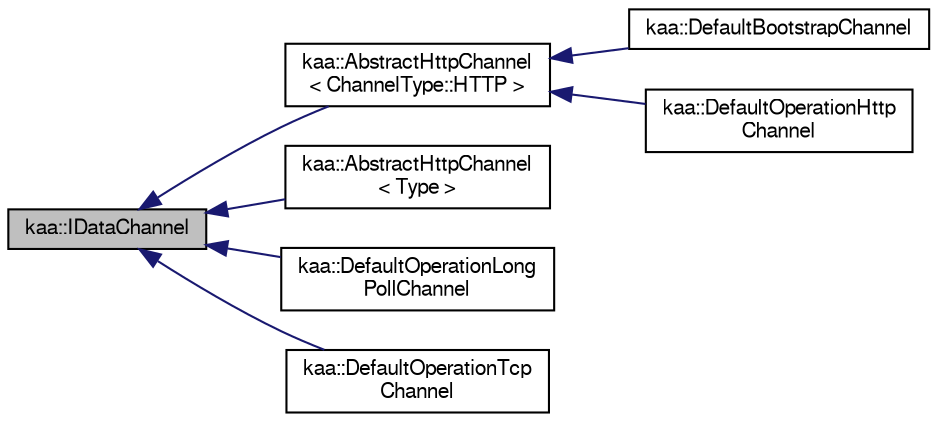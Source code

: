 digraph "kaa::IDataChannel"
{
  bgcolor="transparent";
  edge [fontname="FreeSans",fontsize="10",labelfontname="FreeSans",labelfontsize="10"];
  node [fontname="FreeSans",fontsize="10",shape=record];
  rankdir="LR";
  Node1 [label="kaa::IDataChannel",height=0.2,width=0.4,color="black", fillcolor="grey75", style="filled" fontcolor="black"];
  Node1 -> Node2 [dir="back",color="midnightblue",fontsize="10",style="solid",fontname="FreeSans"];
  Node2 [label="kaa::AbstractHttpChannel\l\< ChannelType::HTTP \>",height=0.2,width=0.4,color="black",URL="$classkaa_1_1AbstractHttpChannel.html"];
  Node2 -> Node3 [dir="back",color="midnightblue",fontsize="10",style="solid",fontname="FreeSans"];
  Node3 [label="kaa::DefaultBootstrapChannel",height=0.2,width=0.4,color="black",URL="$classkaa_1_1DefaultBootstrapChannel.html"];
  Node2 -> Node4 [dir="back",color="midnightblue",fontsize="10",style="solid",fontname="FreeSans"];
  Node4 [label="kaa::DefaultOperationHttp\lChannel",height=0.2,width=0.4,color="black",URL="$classkaa_1_1DefaultOperationHttpChannel.html"];
  Node1 -> Node5 [dir="back",color="midnightblue",fontsize="10",style="solid",fontname="FreeSans"];
  Node5 [label="kaa::AbstractHttpChannel\l\< Type \>",height=0.2,width=0.4,color="black",URL="$classkaa_1_1AbstractHttpChannel.html"];
  Node1 -> Node6 [dir="back",color="midnightblue",fontsize="10",style="solid",fontname="FreeSans"];
  Node6 [label="kaa::DefaultOperationLong\lPollChannel",height=0.2,width=0.4,color="black",URL="$classkaa_1_1DefaultOperationLongPollChannel.html"];
  Node1 -> Node7 [dir="back",color="midnightblue",fontsize="10",style="solid",fontname="FreeSans"];
  Node7 [label="kaa::DefaultOperationTcp\lChannel",height=0.2,width=0.4,color="black",URL="$classkaa_1_1DefaultOperationTcpChannel.html"];
}
